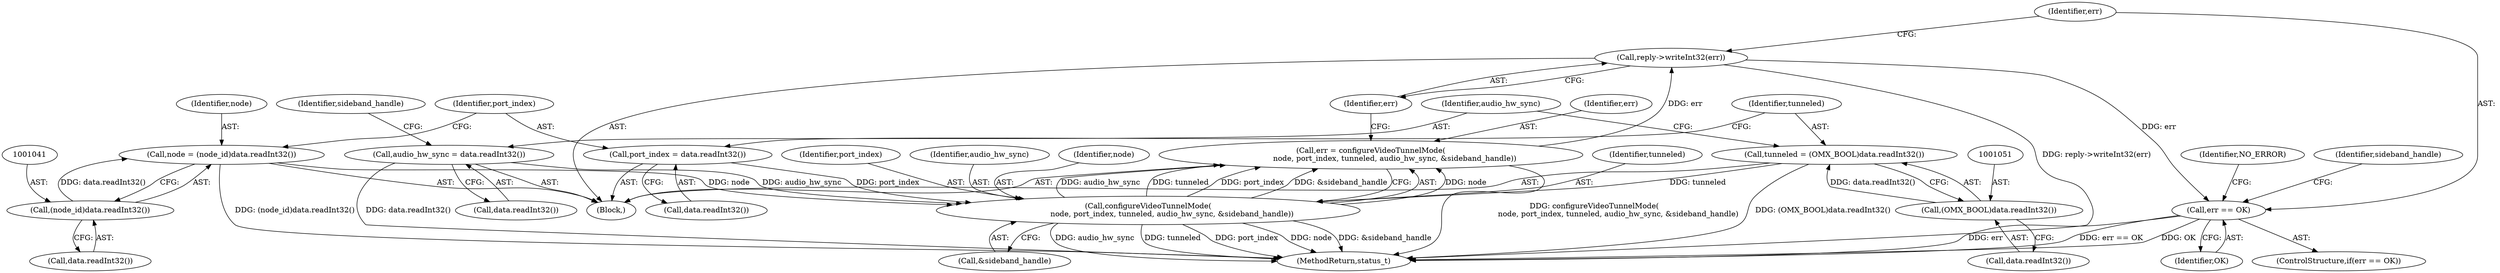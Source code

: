 digraph "0_Android_db829699d3293f254a7387894303451a91278986@API" {
"1001071" [label="(Call,reply->writeInt32(err))"];
"1001062" [label="(Call,err = configureVideoTunnelMode(\n                    node, port_index, tunneled, audio_hw_sync, &sideband_handle))"];
"1001064" [label="(Call,configureVideoTunnelMode(\n                    node, port_index, tunneled, audio_hw_sync, &sideband_handle))"];
"1001038" [label="(Call,node = (node_id)data.readInt32())"];
"1001040" [label="(Call,(node_id)data.readInt32())"];
"1001044" [label="(Call,port_index = data.readInt32())"];
"1001048" [label="(Call,tunneled = (OMX_BOOL)data.readInt32())"];
"1001050" [label="(Call,(OMX_BOOL)data.readInt32())"];
"1001054" [label="(Call,audio_hw_sync = data.readInt32())"];
"1001074" [label="(Call,err == OK)"];
"1001046" [label="(Call,data.readInt32())"];
"1001063" [label="(Identifier,err)"];
"1001044" [label="(Call,port_index = data.readInt32())"];
"1001081" [label="(Identifier,NO_ERROR)"];
"1001064" [label="(Call,configureVideoTunnelMode(\n                    node, port_index, tunneled, audio_hw_sync, &sideband_handle))"];
"1001042" [label="(Call,data.readInt32())"];
"1001052" [label="(Call,data.readInt32())"];
"1001066" [label="(Identifier,port_index)"];
"1001068" [label="(Identifier,audio_hw_sync)"];
"1001040" [label="(Call,(node_id)data.readInt32())"];
"1001062" [label="(Call,err = configureVideoTunnelMode(\n                    node, port_index, tunneled, audio_hw_sync, &sideband_handle))"];
"1001048" [label="(Call,tunneled = (OMX_BOOL)data.readInt32())"];
"1001065" [label="(Identifier,node)"];
"1001055" [label="(Identifier,audio_hw_sync)"];
"1001069" [label="(Call,&sideband_handle)"];
"1001059" [label="(Identifier,sideband_handle)"];
"1001079" [label="(Identifier,sideband_handle)"];
"1001353" [label="(MethodReturn,status_t)"];
"1001038" [label="(Call,node = (node_id)data.readInt32())"];
"1001050" [label="(Call,(OMX_BOOL)data.readInt32())"];
"1001067" [label="(Identifier,tunneled)"];
"1001071" [label="(Call,reply->writeInt32(err))"];
"1001045" [label="(Identifier,port_index)"];
"1001073" [label="(ControlStructure,if(err == OK))"];
"1001075" [label="(Identifier,err)"];
"1001076" [label="(Identifier,OK)"];
"1001072" [label="(Identifier,err)"];
"1001054" [label="(Call,audio_hw_sync = data.readInt32())"];
"1001049" [label="(Identifier,tunneled)"];
"1001032" [label="(Block,)"];
"1001056" [label="(Call,data.readInt32())"];
"1001074" [label="(Call,err == OK)"];
"1001039" [label="(Identifier,node)"];
"1001071" -> "1001032"  [label="AST: "];
"1001071" -> "1001072"  [label="CFG: "];
"1001072" -> "1001071"  [label="AST: "];
"1001075" -> "1001071"  [label="CFG: "];
"1001071" -> "1001353"  [label="DDG: reply->writeInt32(err)"];
"1001062" -> "1001071"  [label="DDG: err"];
"1001071" -> "1001074"  [label="DDG: err"];
"1001062" -> "1001032"  [label="AST: "];
"1001062" -> "1001064"  [label="CFG: "];
"1001063" -> "1001062"  [label="AST: "];
"1001064" -> "1001062"  [label="AST: "];
"1001072" -> "1001062"  [label="CFG: "];
"1001062" -> "1001353"  [label="DDG: configureVideoTunnelMode(\n                    node, port_index, tunneled, audio_hw_sync, &sideband_handle)"];
"1001064" -> "1001062"  [label="DDG: node"];
"1001064" -> "1001062"  [label="DDG: audio_hw_sync"];
"1001064" -> "1001062"  [label="DDG: tunneled"];
"1001064" -> "1001062"  [label="DDG: port_index"];
"1001064" -> "1001062"  [label="DDG: &sideband_handle"];
"1001064" -> "1001069"  [label="CFG: "];
"1001065" -> "1001064"  [label="AST: "];
"1001066" -> "1001064"  [label="AST: "];
"1001067" -> "1001064"  [label="AST: "];
"1001068" -> "1001064"  [label="AST: "];
"1001069" -> "1001064"  [label="AST: "];
"1001064" -> "1001353"  [label="DDG: port_index"];
"1001064" -> "1001353"  [label="DDG: node"];
"1001064" -> "1001353"  [label="DDG: &sideband_handle"];
"1001064" -> "1001353"  [label="DDG: audio_hw_sync"];
"1001064" -> "1001353"  [label="DDG: tunneled"];
"1001038" -> "1001064"  [label="DDG: node"];
"1001044" -> "1001064"  [label="DDG: port_index"];
"1001048" -> "1001064"  [label="DDG: tunneled"];
"1001054" -> "1001064"  [label="DDG: audio_hw_sync"];
"1001038" -> "1001032"  [label="AST: "];
"1001038" -> "1001040"  [label="CFG: "];
"1001039" -> "1001038"  [label="AST: "];
"1001040" -> "1001038"  [label="AST: "];
"1001045" -> "1001038"  [label="CFG: "];
"1001038" -> "1001353"  [label="DDG: (node_id)data.readInt32()"];
"1001040" -> "1001038"  [label="DDG: data.readInt32()"];
"1001040" -> "1001042"  [label="CFG: "];
"1001041" -> "1001040"  [label="AST: "];
"1001042" -> "1001040"  [label="AST: "];
"1001044" -> "1001032"  [label="AST: "];
"1001044" -> "1001046"  [label="CFG: "];
"1001045" -> "1001044"  [label="AST: "];
"1001046" -> "1001044"  [label="AST: "];
"1001049" -> "1001044"  [label="CFG: "];
"1001048" -> "1001032"  [label="AST: "];
"1001048" -> "1001050"  [label="CFG: "];
"1001049" -> "1001048"  [label="AST: "];
"1001050" -> "1001048"  [label="AST: "];
"1001055" -> "1001048"  [label="CFG: "];
"1001048" -> "1001353"  [label="DDG: (OMX_BOOL)data.readInt32()"];
"1001050" -> "1001048"  [label="DDG: data.readInt32()"];
"1001050" -> "1001052"  [label="CFG: "];
"1001051" -> "1001050"  [label="AST: "];
"1001052" -> "1001050"  [label="AST: "];
"1001054" -> "1001032"  [label="AST: "];
"1001054" -> "1001056"  [label="CFG: "];
"1001055" -> "1001054"  [label="AST: "];
"1001056" -> "1001054"  [label="AST: "];
"1001059" -> "1001054"  [label="CFG: "];
"1001054" -> "1001353"  [label="DDG: data.readInt32()"];
"1001074" -> "1001073"  [label="AST: "];
"1001074" -> "1001076"  [label="CFG: "];
"1001075" -> "1001074"  [label="AST: "];
"1001076" -> "1001074"  [label="AST: "];
"1001079" -> "1001074"  [label="CFG: "];
"1001081" -> "1001074"  [label="CFG: "];
"1001074" -> "1001353"  [label="DDG: err"];
"1001074" -> "1001353"  [label="DDG: err == OK"];
"1001074" -> "1001353"  [label="DDG: OK"];
}
